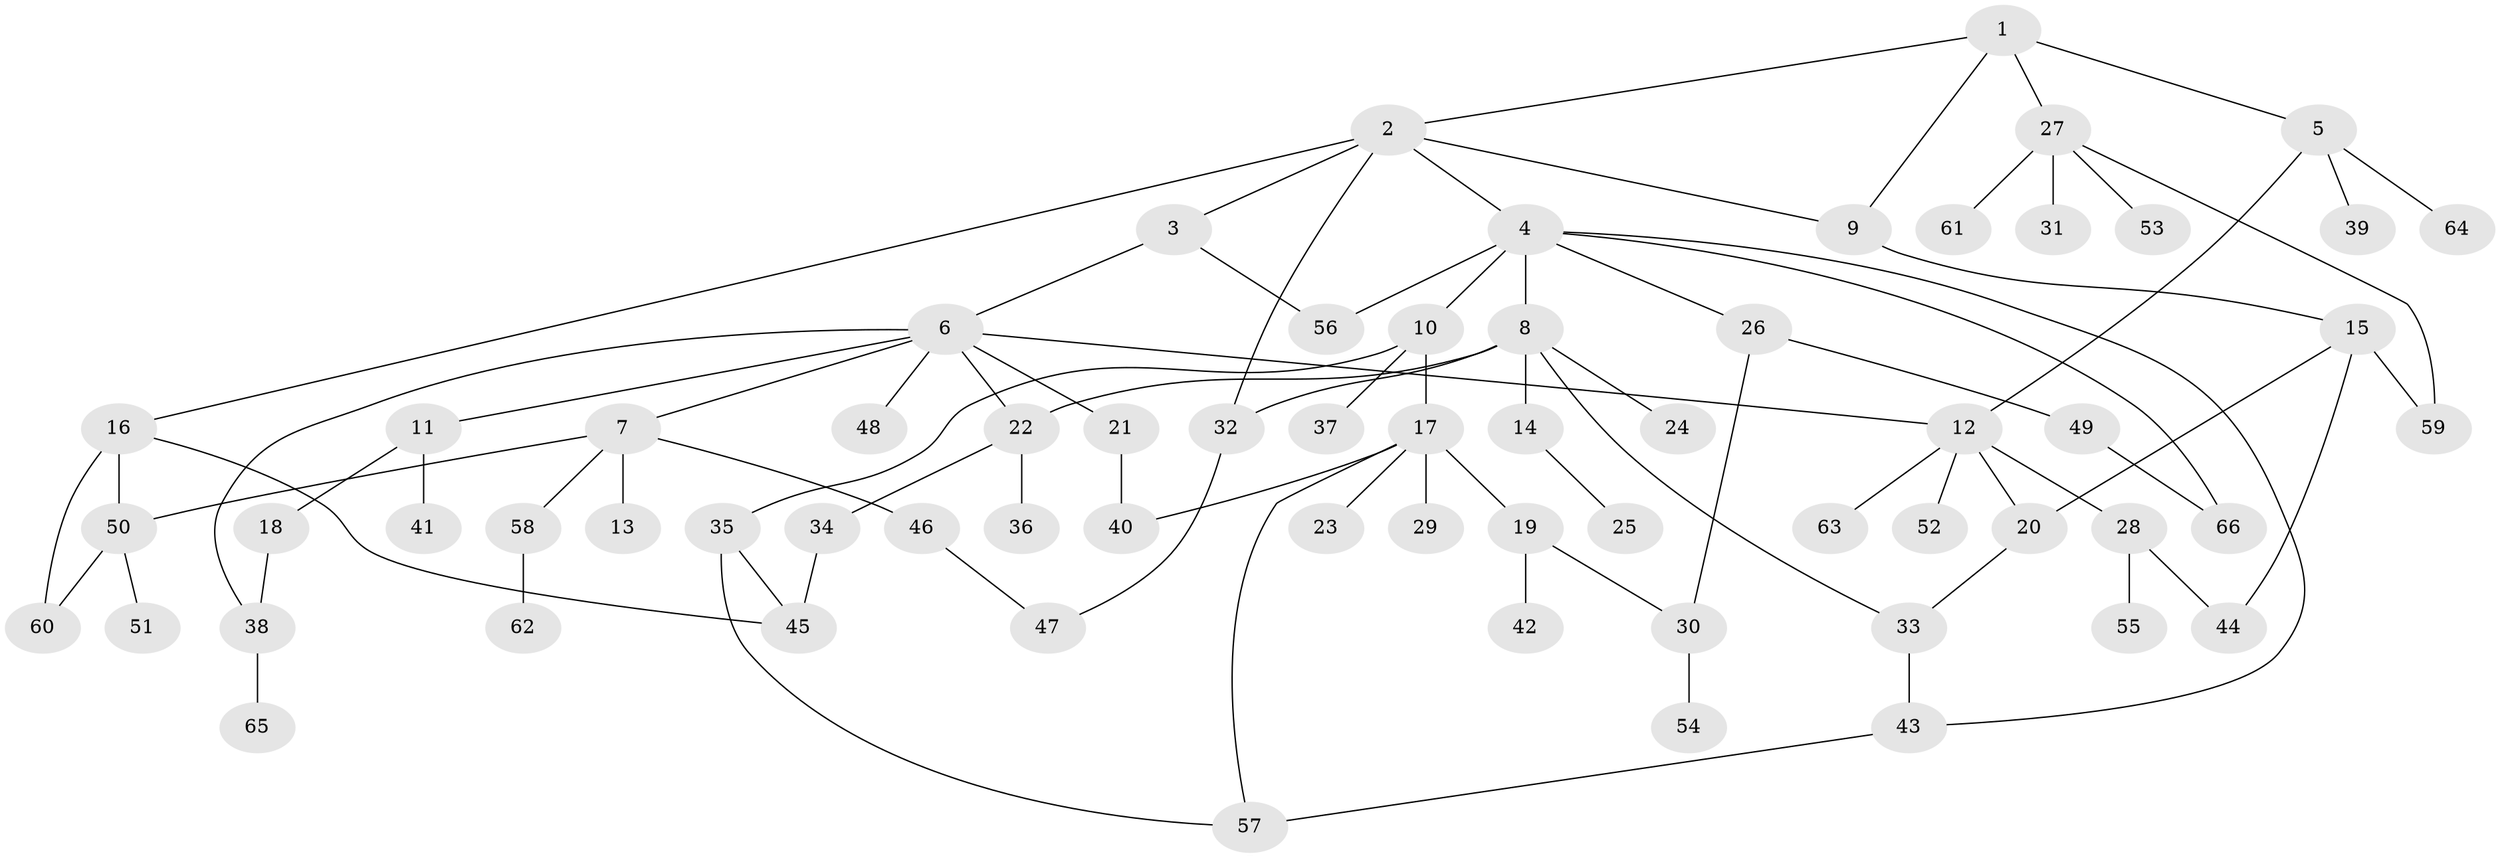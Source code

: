 // coarse degree distribution, {4: 0.10256410256410256, 1: 0.46153846153846156, 5: 0.10256410256410256, 2: 0.23076923076923078, 6: 0.02564102564102564, 9: 0.02564102564102564, 8: 0.02564102564102564, 3: 0.02564102564102564}
// Generated by graph-tools (version 1.1) at 2025/46/03/04/25 21:46:06]
// undirected, 66 vertices, 86 edges
graph export_dot {
graph [start="1"]
  node [color=gray90,style=filled];
  1;
  2;
  3;
  4;
  5;
  6;
  7;
  8;
  9;
  10;
  11;
  12;
  13;
  14;
  15;
  16;
  17;
  18;
  19;
  20;
  21;
  22;
  23;
  24;
  25;
  26;
  27;
  28;
  29;
  30;
  31;
  32;
  33;
  34;
  35;
  36;
  37;
  38;
  39;
  40;
  41;
  42;
  43;
  44;
  45;
  46;
  47;
  48;
  49;
  50;
  51;
  52;
  53;
  54;
  55;
  56;
  57;
  58;
  59;
  60;
  61;
  62;
  63;
  64;
  65;
  66;
  1 -- 2;
  1 -- 5;
  1 -- 27;
  1 -- 9;
  2 -- 3;
  2 -- 4;
  2 -- 9;
  2 -- 16;
  2 -- 32;
  3 -- 6;
  3 -- 56;
  4 -- 8;
  4 -- 10;
  4 -- 26;
  4 -- 43;
  4 -- 56;
  4 -- 66;
  5 -- 39;
  5 -- 64;
  5 -- 12;
  6 -- 7;
  6 -- 11;
  6 -- 12;
  6 -- 21;
  6 -- 38;
  6 -- 48;
  6 -- 22;
  7 -- 13;
  7 -- 46;
  7 -- 50;
  7 -- 58;
  8 -- 14;
  8 -- 22;
  8 -- 24;
  8 -- 32;
  8 -- 33;
  9 -- 15;
  10 -- 17;
  10 -- 35;
  10 -- 37;
  11 -- 18;
  11 -- 41;
  12 -- 20;
  12 -- 28;
  12 -- 52;
  12 -- 63;
  14 -- 25;
  15 -- 44;
  15 -- 59;
  15 -- 20;
  16 -- 50;
  16 -- 60;
  16 -- 45;
  17 -- 19;
  17 -- 23;
  17 -- 29;
  17 -- 40;
  17 -- 57;
  18 -- 38;
  19 -- 42;
  19 -- 30;
  20 -- 33;
  21 -- 40;
  22 -- 34;
  22 -- 36;
  26 -- 30;
  26 -- 49;
  27 -- 31;
  27 -- 53;
  27 -- 61;
  27 -- 59;
  28 -- 55;
  28 -- 44;
  30 -- 54;
  32 -- 47;
  33 -- 43;
  34 -- 45;
  35 -- 45;
  35 -- 57;
  38 -- 65;
  43 -- 57;
  46 -- 47;
  49 -- 66;
  50 -- 51;
  50 -- 60;
  58 -- 62;
}
